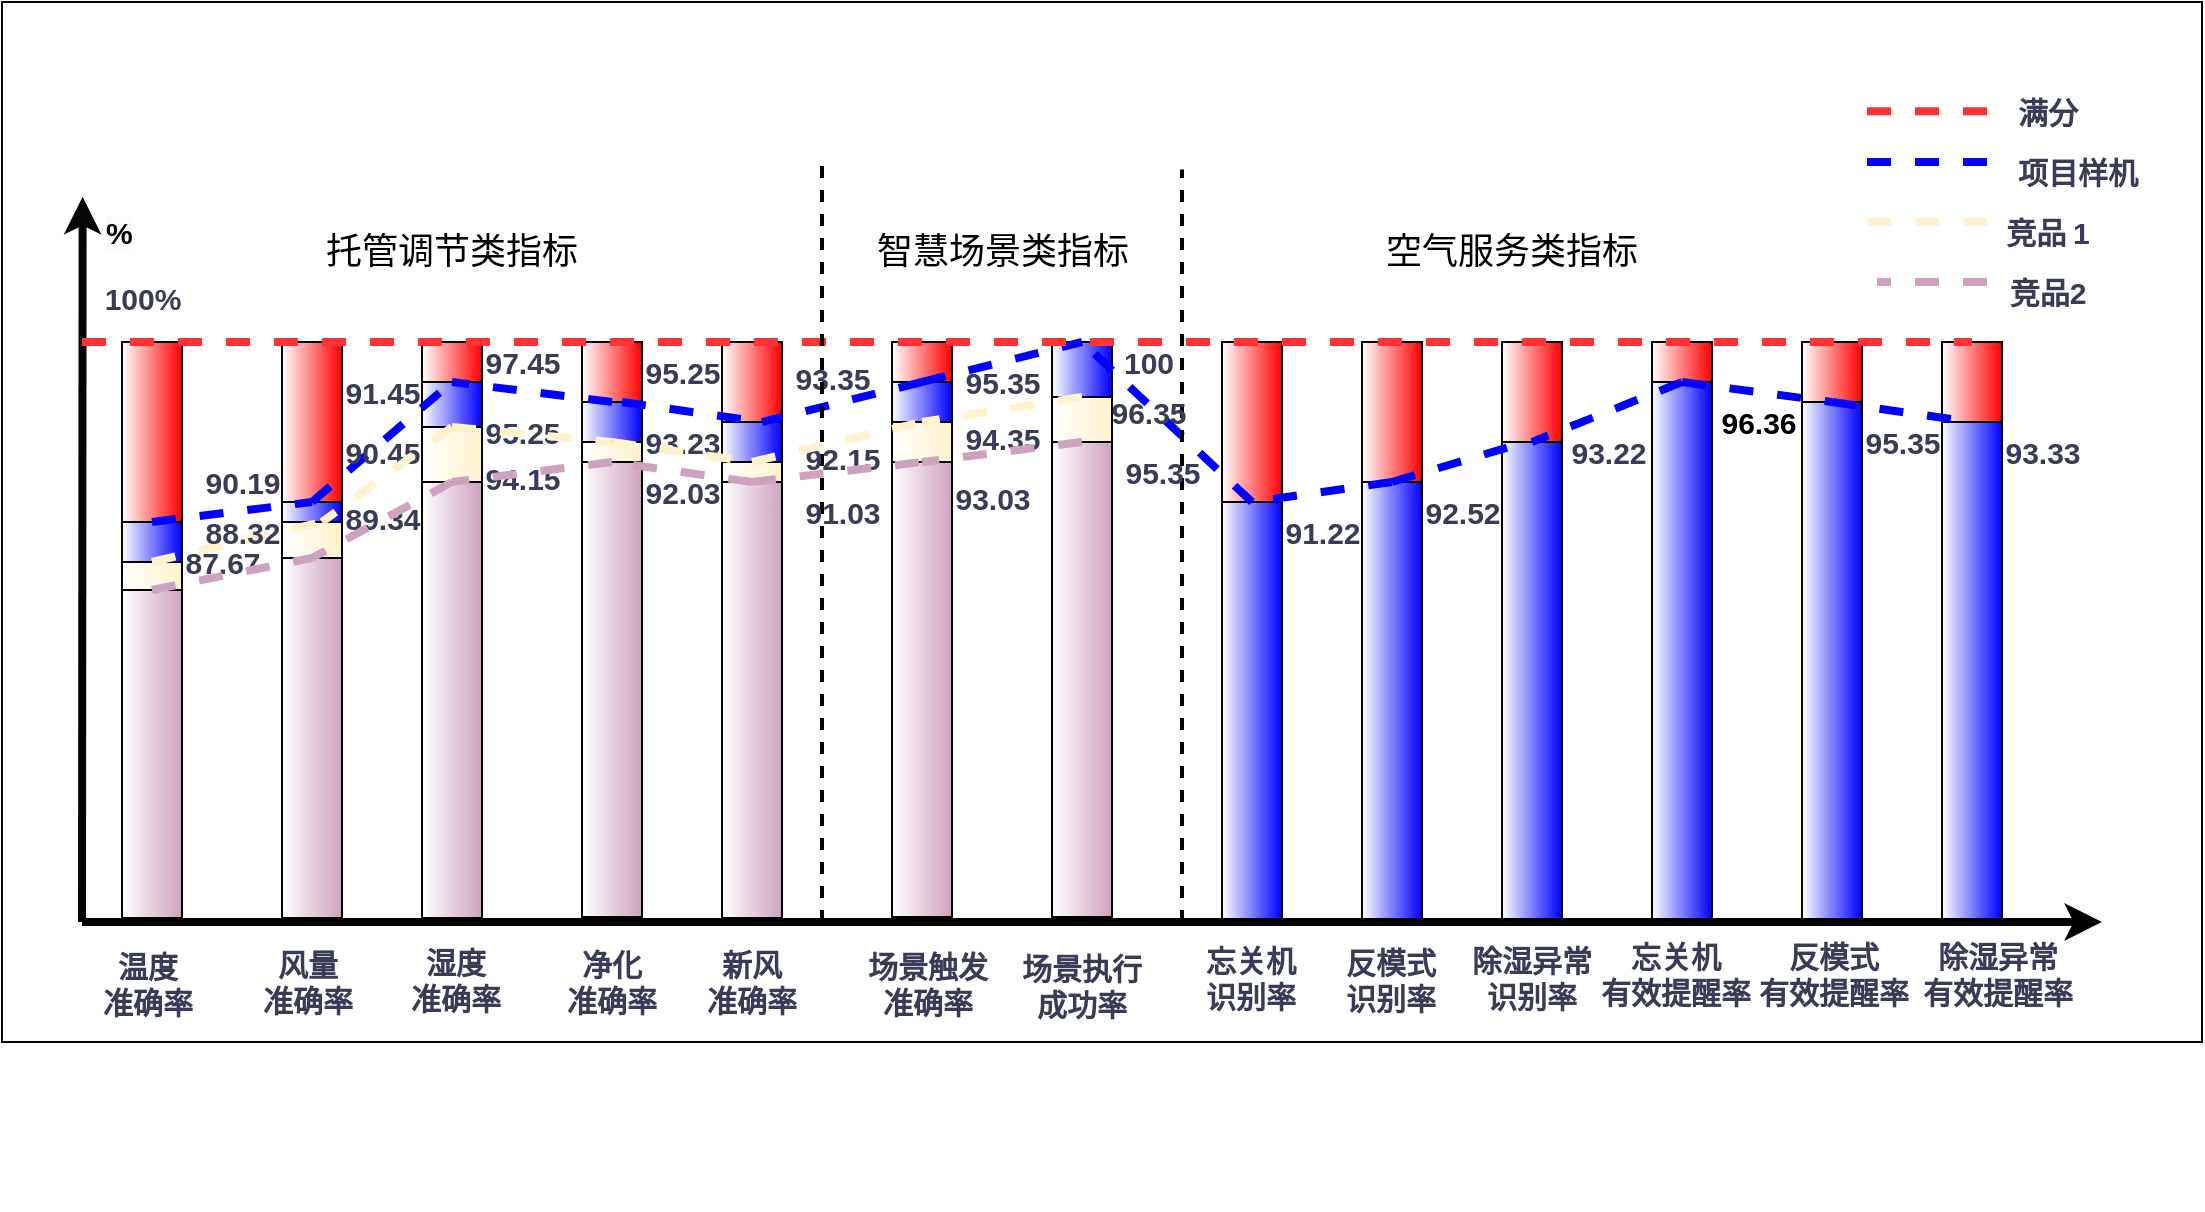 <mxfile version="21.6.6" type="github">
  <diagram name="第 1 页" id="rY4jq-13awJzELdeVJwO">
    <mxGraphModel dx="1400" dy="723" grid="1" gridSize="10" guides="1" tooltips="1" connect="1" arrows="1" fold="1" page="1" pageScale="1" pageWidth="1100" pageHeight="850" math="0" shadow="0">
      <root>
        <mxCell id="0" />
        <mxCell id="1" parent="0" />
        <mxCell id="lNV1BjXNFT9KpLWE9t8--2" value="" style="rounded=0;whiteSpace=wrap;html=1;gradientDirection=east;" parent="1" vertex="1">
          <mxGeometry x="130" y="50" width="1100" height="520" as="geometry" />
        </mxCell>
        <mxCell id="lNV1BjXNFT9KpLWE9t8--3" value="" style="rounded=0;whiteSpace=wrap;html=1;labelBackgroundColor=none;fillColor=#fff2cc;strokeColor=#d6b656;fontSize=15;fontStyle=1;labelBorderColor=none;" parent="1" vertex="1">
          <mxGeometry x="270" y="310" width="30" height="20" as="geometry" />
        </mxCell>
        <mxCell id="lNV1BjXNFT9KpLWE9t8--4" value="" style="rounded=0;whiteSpace=wrap;html=1;labelBackgroundColor=none;fontSize=15;fontStyle=1;gradientDirection=east;gradientColor=#0000FF;labelBorderColor=none;" parent="1" vertex="1">
          <mxGeometry x="190" y="300" width="30" height="50" as="geometry" />
        </mxCell>
        <mxCell id="lNV1BjXNFT9KpLWE9t8--6" value="" style="rounded=0;whiteSpace=wrap;html=1;labelBackgroundColor=none;fillColor=#FFFFFF;strokeColor=#000000;fontSize=15;fontStyle=1;gradientColor=#FFF2CC;gradientDirection=east;labelBorderColor=none;" parent="1" vertex="1">
          <mxGeometry x="190" y="330" width="30" height="20" as="geometry" />
        </mxCell>
        <mxCell id="lNV1BjXNFT9KpLWE9t8--7" value="" style="rounded=0;whiteSpace=wrap;html=1;labelBackgroundColor=none;fontSize=15;fontStyle=1;gradientDirection=east;gradientColor=#0000FF;labelBorderColor=none;" parent="1" vertex="1">
          <mxGeometry x="490" y="260" width="30" height="250" as="geometry" />
        </mxCell>
        <mxCell id="lNV1BjXNFT9KpLWE9t8--8" value="" style="rounded=0;whiteSpace=wrap;html=1;labelBackgroundColor=none;fontSize=15;fontStyle=1;gradientDirection=east;gradientColor=#0000FF;labelBorderColor=none;" parent="1" vertex="1">
          <mxGeometry x="420" y="250" width="30" height="260" as="geometry" />
        </mxCell>
        <mxCell id="lNV1BjXNFT9KpLWE9t8--9" value="" style="endArrow=classic;html=1;rounded=0;labelBackgroundColor=none;strokeColor=#050505;fontColor=default;strokeWidth=4;fontSize=15;fontStyle=1;entryX=-0.242;entryY=-0.064;entryDx=0;entryDy=0;entryPerimeter=0;" parent="1" target="lNV1BjXNFT9KpLWE9t8--14" edge="1">
          <mxGeometry width="50" height="50" relative="1" as="geometry">
            <mxPoint x="170" y="510" as="sourcePoint" />
            <mxPoint x="170" y="110" as="targetPoint" />
          </mxGeometry>
        </mxCell>
        <mxCell id="lNV1BjXNFT9KpLWE9t8--10" value="" style="endArrow=none;html=1;rounded=0;labelBackgroundColor=none;strokeColor=#E07A5F;fontColor=default;fontSize=15;fontStyle=1;labelBorderColor=none;" parent="1" edge="1">
          <mxGeometry width="50" height="50" relative="1" as="geometry">
            <mxPoint x="190" y="410" as="sourcePoint" />
            <mxPoint x="190" y="410" as="targetPoint" />
          </mxGeometry>
        </mxCell>
        <mxCell id="lNV1BjXNFT9KpLWE9t8--12" value="" style="rounded=0;whiteSpace=wrap;html=1;labelBackgroundColor=none;fontSize=15;fontStyle=1;gradientDirection=east;gradientColor=#FF0000;labelBorderColor=none;" parent="1" vertex="1">
          <mxGeometry x="190" y="220" width="30" height="90" as="geometry" />
        </mxCell>
        <mxCell id="lNV1BjXNFT9KpLWE9t8--13" value="100%" style="text;html=1;align=center;verticalAlign=middle;resizable=0;points=[];autosize=1;strokeColor=none;fillColor=none;labelBackgroundColor=none;fontColor=#393C56;fontSize=15;fontStyle=1" parent="1" vertex="1">
          <mxGeometry x="170" y="182.5" width="60" height="30" as="geometry" />
        </mxCell>
        <mxCell id="lNV1BjXNFT9KpLWE9t8--14" value="&lt;span style=&quot;color: rgb(0, 0, 0); font-family: Helvetica; font-size: 15px; font-style: normal; font-variant-ligatures: normal; font-variant-caps: normal; letter-spacing: normal; orphans: 2; text-align: center; text-indent: 0px; text-transform: none; widows: 2; word-spacing: 0px; -webkit-text-stroke-width: 0px; background-color: rgb(251, 251, 251); text-decoration-thickness: initial; text-decoration-style: initial; text-decoration-color: initial; float: none; display: inline !important;&quot;&gt;%&lt;/span&gt;" style="text;whiteSpace=wrap;html=1;labelBackgroundColor=none;fontColor=#393C56;fontSize=15;fontStyle=1" parent="1" vertex="1">
          <mxGeometry x="180" y="150" width="40" height="40" as="geometry" />
        </mxCell>
        <mxCell id="lNV1BjXNFT9KpLWE9t8--15" value="90.19" style="text;html=1;align=center;verticalAlign=middle;resizable=0;points=[];autosize=1;strokeColor=none;fillColor=none;labelBackgroundColor=none;fontColor=#393C56;fontSize=15;fontStyle=1;labelBorderColor=none;" parent="1" vertex="1">
          <mxGeometry x="220" y="275" width="60" height="30" as="geometry" />
        </mxCell>
        <mxCell id="lNV1BjXNFT9KpLWE9t8--17" value="" style="endArrow=none;html=1;rounded=0;labelBackgroundColor=none;strokeColor=#E07A5F;fontColor=default;fontSize=15;fontStyle=1;labelBorderColor=none;" parent="1" edge="1">
          <mxGeometry width="50" height="50" relative="1" as="geometry">
            <mxPoint x="270" y="410" as="sourcePoint" />
            <mxPoint x="270" y="410" as="targetPoint" />
          </mxGeometry>
        </mxCell>
        <mxCell id="lNV1BjXNFT9KpLWE9t8--19" value="" style="rounded=0;whiteSpace=wrap;html=1;labelBackgroundColor=none;fontSize=15;fontStyle=1;gradientDirection=east;gradientColor=#0000FF;labelBorderColor=none;" parent="1" vertex="1">
          <mxGeometry x="270" y="300" width="30" height="30" as="geometry" />
        </mxCell>
        <mxCell id="lNV1BjXNFT9KpLWE9t8--20" value="" style="rounded=0;whiteSpace=wrap;html=1;labelBackgroundColor=none;fontSize=15;fontStyle=1;gradientDirection=east;gradientColor=#FF0000;labelBorderColor=none;" parent="1" vertex="1">
          <mxGeometry x="270" y="220" width="30" height="80" as="geometry" />
        </mxCell>
        <mxCell id="lNV1BjXNFT9KpLWE9t8--21" value="91.45" style="text;html=1;align=center;verticalAlign=middle;resizable=0;points=[];autosize=1;strokeColor=none;fillColor=none;labelBackgroundColor=none;fontColor=#393C56;fontSize=15;fontStyle=1;labelBorderColor=none;" parent="1" vertex="1">
          <mxGeometry x="290" y="230" width="60" height="30" as="geometry" />
        </mxCell>
        <mxCell id="lNV1BjXNFT9KpLWE9t8--23" value="" style="endArrow=none;html=1;rounded=0;labelBackgroundColor=none;strokeColor=#E07A5F;fontColor=default;fontSize=15;fontStyle=1;labelBorderColor=none;" parent="1" edge="1">
          <mxGeometry width="50" height="50" relative="1" as="geometry">
            <mxPoint x="385" y="410" as="sourcePoint" />
            <mxPoint x="385" y="410" as="targetPoint" />
          </mxGeometry>
        </mxCell>
        <mxCell id="lNV1BjXNFT9KpLWE9t8--24" value="" style="rounded=0;whiteSpace=wrap;html=1;labelBackgroundColor=none;fontSize=15;fontStyle=1;gradientDirection=east;gradientColor=#0000FF;labelBorderColor=none;" parent="1" vertex="1">
          <mxGeometry x="340" y="240" width="30" height="270" as="geometry" />
        </mxCell>
        <mxCell id="lNV1BjXNFT9KpLWE9t8--25" value="" style="rounded=0;whiteSpace=wrap;html=1;labelBackgroundColor=none;fontSize=15;fontStyle=1;gradientDirection=east;gradientColor=#FF0000;labelBorderColor=none;" parent="1" vertex="1">
          <mxGeometry x="340" y="220" width="30" height="20" as="geometry" />
        </mxCell>
        <mxCell id="lNV1BjXNFT9KpLWE9t8--26" value="" style="endArrow=none;html=1;rounded=0;labelBackgroundColor=none;strokeColor=#E07A5F;fontColor=default;fontSize=15;fontStyle=1;labelBorderColor=none;" parent="1" target="lNV1BjXNFT9KpLWE9t8--27" edge="1">
          <mxGeometry width="50" height="50" relative="1" as="geometry">
            <mxPoint x="1030" y="410" as="sourcePoint" />
            <mxPoint x="1080" y="360" as="targetPoint" />
          </mxGeometry>
        </mxCell>
        <mxCell id="lNV1BjXNFT9KpLWE9t8--27" value="" style="rounded=0;whiteSpace=wrap;html=1;labelBackgroundColor=none;fontSize=15;fontStyle=1;gradientDirection=east;gradientColor=#0000FF;labelBorderColor=none;" parent="1" vertex="1">
          <mxGeometry x="1030" y="240" width="30" height="270" as="geometry" />
        </mxCell>
        <mxCell id="lNV1BjXNFT9KpLWE9t8--28" value="" style="rounded=0;whiteSpace=wrap;html=1;labelBackgroundColor=none;fontSize=15;fontStyle=1;gradientColor=#FF0000;gradientDirection=east;labelBorderColor=none;" parent="1" vertex="1">
          <mxGeometry x="1030" y="220" width="30" height="30" as="geometry" />
        </mxCell>
        <mxCell id="lNV1BjXNFT9KpLWE9t8--29" value="" style="rounded=0;whiteSpace=wrap;html=1;labelBackgroundColor=none;fontSize=15;fontStyle=1;gradientDirection=east;gradientColor=#0000FF;labelBorderColor=none;" parent="1" vertex="1">
          <mxGeometry x="1100" y="260" width="30" height="250" as="geometry" />
        </mxCell>
        <mxCell id="lNV1BjXNFT9KpLWE9t8--30" value="" style="rounded=0;whiteSpace=wrap;html=1;labelBackgroundColor=none;fontSize=15;fontStyle=1;gradientColor=#FF0000;gradientDirection=east;labelBorderColor=none;" parent="1" vertex="1">
          <mxGeometry x="1100" y="220" width="30" height="40" as="geometry" />
        </mxCell>
        <mxCell id="lNV1BjXNFT9KpLWE9t8--31" value="" style="endArrow=none;html=1;rounded=0;labelBackgroundColor=none;strokeColor=#E07A5F;fontColor=default;fontSize=15;fontStyle=1;labelBorderColor=none;" parent="1" edge="1">
          <mxGeometry width="50" height="50" relative="1" as="geometry">
            <mxPoint x="870" y="410" as="sourcePoint" />
            <mxPoint x="870" y="410" as="targetPoint" />
          </mxGeometry>
        </mxCell>
        <mxCell id="lNV1BjXNFT9KpLWE9t8--32" value="" style="rounded=0;whiteSpace=wrap;html=1;labelBackgroundColor=none;fontSize=15;fontStyle=1;gradientDirection=east;gradientColor=#0000FF;labelBorderColor=none;" parent="1" vertex="1">
          <mxGeometry x="880" y="240" width="30" height="270" as="geometry" />
        </mxCell>
        <mxCell id="lNV1BjXNFT9KpLWE9t8--33" value="" style="rounded=0;whiteSpace=wrap;html=1;labelBackgroundColor=none;fontSize=15;fontStyle=1;gradientColor=#FF0000;gradientDirection=east;labelBorderColor=none;" parent="1" vertex="1">
          <mxGeometry x="880" y="220" width="30" height="50" as="geometry" />
        </mxCell>
        <mxCell id="lNV1BjXNFT9KpLWE9t8--34" value="" style="endArrow=none;html=1;rounded=0;labelBackgroundColor=none;strokeColor=#E07A5F;fontColor=default;fontSize=15;fontStyle=1;labelBorderColor=none;" parent="1" target="lNV1BjXNFT9KpLWE9t8--35" edge="1">
          <mxGeometry width="50" height="50" relative="1" as="geometry">
            <mxPoint x="810" y="410" as="sourcePoint" />
            <mxPoint x="860" y="360" as="targetPoint" />
          </mxGeometry>
        </mxCell>
        <mxCell id="lNV1BjXNFT9KpLWE9t8--35" value="" style="rounded=0;whiteSpace=wrap;html=1;labelBackgroundColor=none;fontSize=15;fontStyle=1;gradientDirection=east;gradientColor=#0000FF;labelBorderColor=none;" parent="1" vertex="1">
          <mxGeometry x="810" y="290" width="30" height="220" as="geometry" />
        </mxCell>
        <mxCell id="lNV1BjXNFT9KpLWE9t8--36" value="" style="rounded=0;whiteSpace=wrap;html=1;labelBackgroundColor=none;fontSize=15;fontStyle=1;gradientColor=#FF0000;gradientDirection=east;labelBorderColor=none;" parent="1" vertex="1">
          <mxGeometry x="810" y="220" width="30" height="70" as="geometry" />
        </mxCell>
        <mxCell id="lNV1BjXNFT9KpLWE9t8--37" value="" style="endArrow=none;html=1;rounded=0;startArrow=none;labelBackgroundColor=none;strokeColor=#E07A5F;fontColor=default;fontSize=15;fontStyle=1;labelBorderColor=none;" parent="1" source="lNV1BjXNFT9KpLWE9t8--48" target="lNV1BjXNFT9KpLWE9t8--38" edge="1">
          <mxGeometry width="50" height="50" relative="1" as="geometry">
            <mxPoint x="760" y="35" as="sourcePoint" />
            <mxPoint x="810" y="-15" as="targetPoint" />
          </mxGeometry>
        </mxCell>
        <mxCell id="lNV1BjXNFT9KpLWE9t8--38" value="" style="rounded=0;whiteSpace=wrap;html=1;labelBackgroundColor=none;fontSize=15;fontStyle=1;gradientDirection=east;gradientColor=#0000FF;labelBorderColor=none;" parent="1" vertex="1">
          <mxGeometry x="740" y="240" width="30" height="270" as="geometry" />
        </mxCell>
        <mxCell id="lNV1BjXNFT9KpLWE9t8--39" value="" style="endArrow=none;html=1;rounded=0;labelBackgroundColor=none;strokeColor=#E07A5F;fontColor=default;fontSize=15;fontStyle=1;labelBorderColor=none;" parent="1" edge="1">
          <mxGeometry width="50" height="50" relative="1" as="geometry">
            <mxPoint x="945" y="410" as="sourcePoint" />
            <mxPoint x="945" y="410" as="targetPoint" />
          </mxGeometry>
        </mxCell>
        <mxCell id="lNV1BjXNFT9KpLWE9t8--40" value="" style="rounded=0;whiteSpace=wrap;html=1;labelBackgroundColor=none;fontSize=15;fontStyle=1;gradientDirection=east;gradientColor=#0000FF;labelBorderColor=none;" parent="1" vertex="1">
          <mxGeometry x="955" y="240" width="30" height="270" as="geometry" />
        </mxCell>
        <mxCell id="lNV1BjXNFT9KpLWE9t8--41" value="" style="rounded=0;whiteSpace=wrap;html=1;labelBackgroundColor=none;fontSize=15;fontStyle=1;gradientColor=#FF0000;gradientDirection=east;labelBorderColor=none;" parent="1" vertex="1">
          <mxGeometry x="955" y="220" width="30" height="20" as="geometry" />
        </mxCell>
        <mxCell id="lNV1BjXNFT9KpLWE9t8--42" value="" style="endArrow=none;html=1;rounded=0;labelBackgroundColor=none;strokeColor=#E07A5F;fontColor=default;fontSize=15;fontStyle=1;labelBorderColor=none;" parent="1" edge="1">
          <mxGeometry width="50" height="50" relative="1" as="geometry">
            <mxPoint x="635" y="410" as="sourcePoint" />
            <mxPoint x="635" y="410" as="targetPoint" />
          </mxGeometry>
        </mxCell>
        <mxCell id="lNV1BjXNFT9KpLWE9t8--43" value="" style="rounded=0;whiteSpace=wrap;html=1;labelBackgroundColor=none;fontSize=15;fontStyle=1;gradientDirection=east;gradientColor=#0000FF;labelBorderColor=none;" parent="1" vertex="1">
          <mxGeometry x="655" y="220" width="30" height="290" as="geometry" />
        </mxCell>
        <mxCell id="lNV1BjXNFT9KpLWE9t8--44" value="" style="rounded=0;whiteSpace=wrap;html=1;labelBackgroundColor=none;fontSize=15;fontStyle=1;gradientDirection=east;gradientColor=#0000FF;labelBorderColor=none;" parent="1" vertex="1">
          <mxGeometry x="575" y="240" width="30" height="270" as="geometry" />
        </mxCell>
        <mxCell id="lNV1BjXNFT9KpLWE9t8--45" value="" style="rounded=0;whiteSpace=wrap;html=1;labelBackgroundColor=none;fontSize=15;fontStyle=1;gradientDirection=east;gradientColor=#FF0000;labelBorderColor=none;" parent="1" vertex="1">
          <mxGeometry x="575" y="220" width="30" height="20" as="geometry" />
        </mxCell>
        <mxCell id="lNV1BjXNFT9KpLWE9t8--46" value="" style="rounded=0;whiteSpace=wrap;html=1;labelBackgroundColor=none;fontSize=15;fontStyle=1;gradientDirection=east;gradientColor=#FF0000;labelBorderColor=none;" parent="1" vertex="1">
          <mxGeometry x="490" y="220" width="30" height="40" as="geometry" />
        </mxCell>
        <mxCell id="lNV1BjXNFT9KpLWE9t8--47" value="" style="rounded=0;whiteSpace=wrap;html=1;labelBackgroundColor=none;fontSize=15;fontStyle=1;gradientDirection=east;gradientColor=#FF0000;labelBorderColor=none;" parent="1" vertex="1">
          <mxGeometry x="420" y="220" width="30" height="30" as="geometry" />
        </mxCell>
        <mxCell id="lNV1BjXNFT9KpLWE9t8--48" value="" style="rounded=0;whiteSpace=wrap;html=1;labelBackgroundColor=none;fontSize=15;fontStyle=1;gradientDirection=east;gradientColor=#FF0000;labelBorderColor=none;" parent="1" vertex="1">
          <mxGeometry x="740" y="220" width="30" height="80" as="geometry" />
        </mxCell>
        <mxCell id="lNV1BjXNFT9KpLWE9t8--49" value="97.45" style="text;html=1;align=center;verticalAlign=middle;resizable=0;points=[];autosize=1;strokeColor=none;fillColor=none;labelBackgroundColor=none;fontColor=#393C56;fontSize=15;fontStyle=1;labelBorderColor=none;" parent="1" vertex="1">
          <mxGeometry x="360" y="215" width="60" height="30" as="geometry" />
        </mxCell>
        <mxCell id="lNV1BjXNFT9KpLWE9t8--50" value="95.35" style="text;html=1;align=center;verticalAlign=middle;resizable=0;points=[];autosize=1;strokeColor=none;fillColor=none;labelBackgroundColor=none;fontColor=#393C56;fontSize=15;fontStyle=1;labelBorderColor=none;" parent="1" vertex="1">
          <mxGeometry x="600" y="225" width="60" height="30" as="geometry" />
        </mxCell>
        <mxCell id="lNV1BjXNFT9KpLWE9t8--51" value="100" style="text;html=1;align=center;verticalAlign=middle;resizable=0;points=[];autosize=1;strokeColor=none;fillColor=none;labelBackgroundColor=none;fontColor=#393C56;fontSize=15;fontStyle=1;labelBorderColor=none;" parent="1" vertex="1">
          <mxGeometry x="677.5" y="215" width="50" height="30" as="geometry" />
        </mxCell>
        <mxCell id="lNV1BjXNFT9KpLWE9t8--52" value="91.22" style="text;html=1;align=center;verticalAlign=middle;resizable=0;points=[];autosize=1;strokeColor=none;fillColor=none;labelBackgroundColor=none;fontColor=#393C56;fontSize=15;fontStyle=1;labelBorderColor=none;" parent="1" vertex="1">
          <mxGeometry x="760" y="300" width="60" height="30" as="geometry" />
        </mxCell>
        <mxCell id="lNV1BjXNFT9KpLWE9t8--53" value="92.52" style="text;html=1;align=center;verticalAlign=middle;resizable=0;points=[];autosize=1;strokeColor=none;fillColor=none;labelBackgroundColor=none;fontColor=#393C56;fontSize=15;fontStyle=1;labelBorderColor=none;" parent="1" vertex="1">
          <mxGeometry x="830" y="290" width="60" height="30" as="geometry" />
        </mxCell>
        <mxCell id="lNV1BjXNFT9KpLWE9t8--54" value="93.22" style="text;html=1;align=center;verticalAlign=middle;resizable=0;points=[];autosize=1;strokeColor=none;fillColor=none;labelBackgroundColor=none;fontColor=#393C56;fontSize=15;fontStyle=1;labelBorderColor=none;" parent="1" vertex="1">
          <mxGeometry x="902.5" y="260" width="60" height="30" as="geometry" />
        </mxCell>
        <mxCell id="lNV1BjXNFT9KpLWE9t8--55" value="96.36" style="text;html=1;align=center;verticalAlign=middle;resizable=0;points=[];autosize=1;labelBackgroundColor=none;fontSize=15;fontStyle=1;labelBorderColor=none;" parent="1" vertex="1">
          <mxGeometry x="977.5" y="245" width="60" height="30" as="geometry" />
        </mxCell>
        <mxCell id="lNV1BjXNFT9KpLWE9t8--56" value="95.35" style="text;html=1;align=center;verticalAlign=middle;resizable=0;points=[];autosize=1;strokeColor=none;fillColor=none;labelBackgroundColor=none;fontColor=#393C56;fontSize=15;fontStyle=1;labelBorderColor=none;" parent="1" vertex="1">
          <mxGeometry x="1050" y="255" width="60" height="30" as="geometry" />
        </mxCell>
        <mxCell id="lNV1BjXNFT9KpLWE9t8--57" value="93.33" style="text;html=1;align=center;verticalAlign=middle;resizable=0;points=[];autosize=1;strokeColor=none;fillColor=none;labelBackgroundColor=none;fontColor=#393C56;fontSize=15;fontStyle=1;labelBorderColor=none;" parent="1" vertex="1">
          <mxGeometry x="1120" y="260" width="60" height="30" as="geometry" />
        </mxCell>
        <mxCell id="lNV1BjXNFT9KpLWE9t8--58" value="场景触发准确率" style="text;whiteSpace=wrap;html=1;labelBackgroundColor=none;fontColor=#393C56;fontSize=15;fontStyle=1;align=center;" parent="1" vertex="1">
          <mxGeometry x="560" y="517" width="66" height="137" as="geometry" />
        </mxCell>
        <mxCell id="lNV1BjXNFT9KpLWE9t8--59" value="场景执行成功率" style="text;whiteSpace=wrap;html=1;labelBackgroundColor=none;fontColor=#393C56;fontSize=15;fontStyle=1;align=center;" parent="1" vertex="1">
          <mxGeometry x="637" y="518" width="66" height="136" as="geometry" />
        </mxCell>
        <mxCell id="lNV1BjXNFT9KpLWE9t8--60" value="忘关机识别率" style="text;whiteSpace=wrap;html=1;labelBackgroundColor=none;fontColor=#393C56;fontSize=15;fontStyle=1" parent="1" vertex="1">
          <mxGeometry x="730" y="514" width="50" height="126" as="geometry" />
        </mxCell>
        <mxCell id="lNV1BjXNFT9KpLWE9t8--61" value="反模式识别率" style="text;whiteSpace=wrap;html=1;labelBackgroundColor=none;fontColor=#393C56;fontSize=15;fontStyle=1" parent="1" vertex="1">
          <mxGeometry x="800" y="515" width="51" height="126" as="geometry" />
        </mxCell>
        <mxCell id="lNV1BjXNFT9KpLWE9t8--62" value="除湿异常识别率" style="text;whiteSpace=wrap;html=1;labelBackgroundColor=none;fontColor=#393C56;fontSize=15;fontStyle=1;align=center;" parent="1" vertex="1">
          <mxGeometry x="860" y="514" width="70" height="135" as="geometry" />
        </mxCell>
        <mxCell id="lNV1BjXNFT9KpLWE9t8--63" value="忘关机&lt;br&gt;有效提醒率" style="text;whiteSpace=wrap;html=1;labelBackgroundColor=none;fontColor=#393C56;fontSize=15;fontStyle=1;align=center;" parent="1" vertex="1">
          <mxGeometry x="927" y="512" width="80" height="97.5" as="geometry" />
        </mxCell>
        <mxCell id="lNV1BjXNFT9KpLWE9t8--64" value="反模式&lt;br&gt;有效提醒率" style="text;whiteSpace=wrap;html=1;labelBackgroundColor=none;fontColor=#393C56;fontSize=15;fontStyle=1;align=center;" parent="1" vertex="1">
          <mxGeometry x="1006" y="512" width="80" height="44" as="geometry" />
        </mxCell>
        <mxCell id="lNV1BjXNFT9KpLWE9t8--65" value="除湿异常&lt;br&gt;有效提醒率" style="text;whiteSpace=wrap;html=1;labelBackgroundColor=none;fontColor=#393C56;fontSize=15;fontStyle=1;align=center;" parent="1" vertex="1">
          <mxGeometry x="1088" y="512" width="80" height="40" as="geometry" />
        </mxCell>
        <mxCell id="lNV1BjXNFT9KpLWE9t8--66" value="湿度&lt;br&gt;准确率" style="text;whiteSpace=wrap;html=1;fontColor=#393C56;fontSize=15;fontStyle=1;align=center;" parent="1" vertex="1">
          <mxGeometry x="326" y="515" width="62" height="90" as="geometry" />
        </mxCell>
        <mxCell id="lNV1BjXNFT9KpLWE9t8--67" value="" style="endArrow=none;dashed=1;html=1;rounded=0;strokeColor=#0000FF;fontColor=#393C56;fillColor=#F2CC8F;exitX=0.5;exitY=1;exitDx=0;exitDy=0;entryX=0.5;entryY=1;entryDx=0;entryDy=0;strokeWidth=4;fontSize=15;fontStyle=1;labelBorderColor=none;" parent="1" source="lNV1BjXNFT9KpLWE9t8--12" target="lNV1BjXNFT9KpLWE9t8--20" edge="1">
          <mxGeometry width="50" height="50" relative="1" as="geometry">
            <mxPoint x="210" y="320" as="sourcePoint" />
            <mxPoint x="260" y="270" as="targetPoint" />
          </mxGeometry>
        </mxCell>
        <mxCell id="lNV1BjXNFT9KpLWE9t8--68" value="" style="endArrow=none;dashed=1;html=1;rounded=0;strokeColor=#0000FF;fontColor=#393C56;fillColor=#F2CC8F;exitX=0.5;exitY=1;exitDx=0;exitDy=0;entryX=0.5;entryY=0;entryDx=0;entryDy=0;strokeWidth=4;fontSize=15;fontStyle=1;labelBorderColor=none;" parent="1" source="lNV1BjXNFT9KpLWE9t8--20" target="lNV1BjXNFT9KpLWE9t8--24" edge="1">
          <mxGeometry width="50" height="50" relative="1" as="geometry">
            <mxPoint x="290" y="300" as="sourcePoint" />
            <mxPoint x="370" y="280" as="targetPoint" />
          </mxGeometry>
        </mxCell>
        <mxCell id="lNV1BjXNFT9KpLWE9t8--69" value="" style="endArrow=none;dashed=1;html=1;rounded=0;strokeColor=#0000FF;fontColor=#393C56;fillColor=#F2CC8F;entryX=0.5;entryY=0;entryDx=0;entryDy=0;strokeWidth=4;fontSize=15;fontStyle=1;exitX=0.5;exitY=0;exitDx=0;exitDy=0;labelBorderColor=none;" parent="1" source="lNV1BjXNFT9KpLWE9t8--8" target="lNV1BjXNFT9KpLWE9t8--24" edge="1">
          <mxGeometry width="50" height="50" relative="1" as="geometry">
            <mxPoint x="430" y="250" as="sourcePoint" />
            <mxPoint x="380" y="250" as="targetPoint" />
          </mxGeometry>
        </mxCell>
        <mxCell id="lNV1BjXNFT9KpLWE9t8--70" value="" style="endArrow=none;dashed=1;html=1;rounded=0;strokeColor=#0000FF;fontColor=#393C56;fillColor=#F2CC8F;strokeWidth=4;fontSize=15;fontStyle=1;startArrow=none;labelBorderColor=none;" parent="1" edge="1">
          <mxGeometry width="50" height="50" relative="1" as="geometry">
            <mxPoint x="440" y="250" as="sourcePoint" />
            <mxPoint x="510" y="260" as="targetPoint" />
          </mxGeometry>
        </mxCell>
        <mxCell id="lNV1BjXNFT9KpLWE9t8--71" value="" style="endArrow=none;dashed=1;html=1;rounded=0;strokeColor=#0000FF;fontColor=#393C56;fillColor=#F2CC8F;exitX=0.5;exitY=0;exitDx=0;exitDy=0;strokeWidth=4;fontSize=15;fontStyle=1;labelBorderColor=none;" parent="1" source="lNV1BjXNFT9KpLWE9t8--44" edge="1">
          <mxGeometry width="50" height="50" relative="1" as="geometry">
            <mxPoint x="465" y="260" as="sourcePoint" />
            <mxPoint x="510" y="260" as="targetPoint" />
          </mxGeometry>
        </mxCell>
        <mxCell id="lNV1BjXNFT9KpLWE9t8--72" value="" style="endArrow=none;dashed=1;html=1;rounded=0;strokeColor=#0000FF;fontColor=#393C56;fillColor=#F2CC8F;exitX=0.5;exitY=0;exitDx=0;exitDy=0;entryX=0.5;entryY=0;entryDx=0;entryDy=0;strokeWidth=4;fontSize=15;fontStyle=1;labelBorderColor=none;" parent="1" source="lNV1BjXNFT9KpLWE9t8--44" edge="1">
          <mxGeometry width="50" height="50" relative="1" as="geometry">
            <mxPoint x="600" y="250" as="sourcePoint" />
            <mxPoint x="670" y="220" as="targetPoint" />
          </mxGeometry>
        </mxCell>
        <mxCell id="lNV1BjXNFT9KpLWE9t8--73" value="" style="endArrow=none;dashed=1;html=1;rounded=0;strokeColor=#0000FF;fontColor=#393C56;fillColor=#F2CC8F;exitX=0.5;exitY=1;exitDx=0;exitDy=0;entryX=0.5;entryY=0;entryDx=0;entryDy=0;strokeWidth=4;fontSize=15;fontStyle=1;labelBorderColor=none;" parent="1" source="lNV1BjXNFT9KpLWE9t8--48" target="lNV1BjXNFT9KpLWE9t8--43" edge="1">
          <mxGeometry width="50" height="50" relative="1" as="geometry">
            <mxPoint x="615" y="250" as="sourcePoint" />
            <mxPoint x="695" y="233" as="targetPoint" />
          </mxGeometry>
        </mxCell>
        <mxCell id="lNV1BjXNFT9KpLWE9t8--74" value="" style="endArrow=none;dashed=1;html=1;rounded=0;strokeColor=#0000FF;fontColor=#393C56;fillColor=#F2CC8F;exitX=0.5;exitY=1;exitDx=0;exitDy=0;entryX=0.5;entryY=1;entryDx=0;entryDy=0;strokeWidth=4;fontSize=15;fontStyle=1;labelBorderColor=none;" parent="1" source="lNV1BjXNFT9KpLWE9t8--36" target="lNV1BjXNFT9KpLWE9t8--48" edge="1">
          <mxGeometry width="50" height="50" relative="1" as="geometry">
            <mxPoint x="770" y="310" as="sourcePoint" />
            <mxPoint x="695" y="230" as="targetPoint" />
          </mxGeometry>
        </mxCell>
        <mxCell id="lNV1BjXNFT9KpLWE9t8--75" value="" style="endArrow=none;dashed=1;html=1;rounded=0;strokeColor=#0000FF;fontColor=#393C56;fillColor=#F2CC8F;exitX=0.5;exitY=1;exitDx=0;exitDy=0;entryX=0.467;entryY=0.988;entryDx=0;entryDy=0;entryPerimeter=0;strokeWidth=4;fontSize=15;fontStyle=1;labelBorderColor=none;" parent="1" source="lNV1BjXNFT9KpLWE9t8--36" target="lNV1BjXNFT9KpLWE9t8--33" edge="1">
          <mxGeometry width="50" height="50" relative="1" as="geometry">
            <mxPoint x="845" y="300" as="sourcePoint" />
            <mxPoint x="910" y="270" as="targetPoint" />
          </mxGeometry>
        </mxCell>
        <mxCell id="lNV1BjXNFT9KpLWE9t8--76" value="" style="endArrow=none;dashed=1;html=1;rounded=0;strokeColor=#0000FF;fontColor=#393C56;fillColor=#F2CC8F;exitX=0.5;exitY=0;exitDx=0;exitDy=0;entryX=0.5;entryY=1;entryDx=0;entryDy=0;strokeWidth=4;fontSize=15;fontStyle=1;labelBorderColor=none;" parent="1" source="lNV1BjXNFT9KpLWE9t8--40" target="lNV1BjXNFT9KpLWE9t8--33" edge="1">
          <mxGeometry width="50" height="50" relative="1" as="geometry">
            <mxPoint x="845" y="300" as="sourcePoint" />
            <mxPoint x="916" y="280" as="targetPoint" />
          </mxGeometry>
        </mxCell>
        <mxCell id="lNV1BjXNFT9KpLWE9t8--77" value="" style="endArrow=none;dashed=1;html=1;rounded=0;strokeColor=#0000FF;fontColor=#393C56;fillColor=#F2CC8F;exitX=0.5;exitY=0;exitDx=0;exitDy=0;entryX=0.5;entryY=1;entryDx=0;entryDy=0;strokeWidth=4;fontSize=15;fontStyle=1;labelBorderColor=none;" parent="1" source="lNV1BjXNFT9KpLWE9t8--40" target="lNV1BjXNFT9KpLWE9t8--28" edge="1">
          <mxGeometry width="50" height="50" relative="1" as="geometry">
            <mxPoint x="980" y="250" as="sourcePoint" />
            <mxPoint x="915" y="280" as="targetPoint" />
          </mxGeometry>
        </mxCell>
        <mxCell id="lNV1BjXNFT9KpLWE9t8--78" value="" style="endArrow=none;dashed=1;html=1;rounded=0;strokeColor=#0000FF;fontColor=#393C56;fillColor=#F2CC8F;exitX=0.5;exitY=1;exitDx=0;exitDy=0;entryX=0.5;entryY=0;entryDx=0;entryDy=0;strokeWidth=4;fontSize=15;fontStyle=1;labelBorderColor=none;" parent="1" source="lNV1BjXNFT9KpLWE9t8--28" target="lNV1BjXNFT9KpLWE9t8--29" edge="1">
          <mxGeometry width="50" height="50" relative="1" as="geometry">
            <mxPoint x="980" y="250" as="sourcePoint" />
            <mxPoint x="1055" y="260" as="targetPoint" />
          </mxGeometry>
        </mxCell>
        <mxCell id="lNV1BjXNFT9KpLWE9t8--79" value="" style="endArrow=none;dashed=1;html=1;strokeWidth=4;rounded=0;entryX=0.5;entryY=0;entryDx=0;entryDy=0;labelBackgroundColor=none;strokeColor=#FF3333;fontColor=default;fontSize=15;fontStyle=1;labelBorderColor=none;" parent="1" target="lNV1BjXNFT9KpLWE9t8--30" edge="1">
          <mxGeometry width="50" height="50" relative="1" as="geometry">
            <mxPoint x="170" y="220" as="sourcePoint" />
            <mxPoint x="585" y="175" as="targetPoint" />
          </mxGeometry>
        </mxCell>
        <mxCell id="lNV1BjXNFT9KpLWE9t8--80" value="93.35" style="text;html=1;align=center;verticalAlign=middle;resizable=0;points=[];autosize=1;strokeColor=none;fillColor=none;labelBackgroundColor=none;fontColor=#393C56;strokeWidth=4;fontSize=15;fontStyle=1;labelBorderColor=none;" parent="1" vertex="1">
          <mxGeometry x="515" y="222.5" width="60" height="30" as="geometry" />
        </mxCell>
        <mxCell id="lNV1BjXNFT9KpLWE9t8--81" value="托管调节类指标" style="rounded=0;whiteSpace=wrap;html=1;fontSize=18;fontStyle=0;strokeColor=#FFFFFF;" parent="1" vertex="1">
          <mxGeometry x="270" y="137.5" width="170" height="75" as="geometry" />
        </mxCell>
        <mxCell id="lNV1BjXNFT9KpLWE9t8--82" value="智慧场景类指标" style="rounded=0;whiteSpace=wrap;html=1;fontSize=18;fontStyle=0;strokeColor=#FFFFFF;" parent="1" vertex="1">
          <mxGeometry x="547.5" y="137.5" width="165" height="75" as="geometry" />
        </mxCell>
        <mxCell id="lNV1BjXNFT9KpLWE9t8--83" value="空气服务类指标" style="rounded=0;whiteSpace=wrap;html=1;fontSize=18;fontStyle=0;strokeColor=#FFFFFF;" parent="1" vertex="1">
          <mxGeometry x="800" y="137.5" width="170" height="75" as="geometry" />
        </mxCell>
        <mxCell id="lNV1BjXNFT9KpLWE9t8--84" value="" style="endArrow=none;dashed=1;html=1;rounded=0;strokeColor=#0000FF;fontColor=#393C56;fillColor=#F2CC8F;exitX=0.5;exitY=1;exitDx=0;exitDy=0;strokeWidth=4;fontSize=15;fontStyle=1" parent="1" edge="1">
          <mxGeometry width="50" height="50" relative="1" as="geometry">
            <mxPoint x="1062.5" y="130" as="sourcePoint" />
            <mxPoint x="1122.5" y="130" as="targetPoint" />
          </mxGeometry>
        </mxCell>
        <mxCell id="lNV1BjXNFT9KpLWE9t8--85" value="" style="endArrow=none;dashed=1;html=1;strokeWidth=4;rounded=0;labelBackgroundColor=none;strokeColor=#FF3333;fontColor=default;fontSize=15;fontStyle=1" parent="1" edge="1">
          <mxGeometry width="50" height="50" relative="1" as="geometry">
            <mxPoint x="1062.5" y="104.66" as="sourcePoint" />
            <mxPoint x="1122.5" y="104.66" as="targetPoint" />
          </mxGeometry>
        </mxCell>
        <mxCell id="lNV1BjXNFT9KpLWE9t8--86" value="满分" style="text;html=1;strokeColor=none;fillColor=none;align=center;verticalAlign=middle;whiteSpace=wrap;rounded=0;fontColor=#393C56;fontSize=15;fontStyle=1" parent="1" vertex="1">
          <mxGeometry x="1122.5" y="90" width="60" height="30" as="geometry" />
        </mxCell>
        <mxCell id="lNV1BjXNFT9KpLWE9t8--87" value="项目样机" style="text;html=1;strokeColor=none;fillColor=none;align=center;verticalAlign=middle;whiteSpace=wrap;rounded=0;fontColor=#393C56;fontSize=15;fontStyle=1" parent="1" vertex="1">
          <mxGeometry x="1132.5" y="120" width="70" height="30" as="geometry" />
        </mxCell>
        <mxCell id="lNV1BjXNFT9KpLWE9t8--90" value="95.25" style="text;html=1;align=center;verticalAlign=middle;resizable=0;points=[];autosize=1;strokeColor=none;fillColor=none;labelBackgroundColor=none;fontColor=#393C56;fontSize=15;fontStyle=1;labelBorderColor=none;" parent="1" vertex="1">
          <mxGeometry x="440" y="220" width="60" height="30" as="geometry" />
        </mxCell>
        <mxCell id="lNV1BjXNFT9KpLWE9t8--91" style="edgeStyle=orthogonalEdgeStyle;rounded=0;orthogonalLoop=1;jettySize=auto;html=1;exitX=0.5;exitY=1;exitDx=0;exitDy=0;" parent="1" source="lNV1BjXNFT9KpLWE9t8--66" target="lNV1BjXNFT9KpLWE9t8--66" edge="1">
          <mxGeometry relative="1" as="geometry" />
        </mxCell>
        <mxCell id="lNV1BjXNFT9KpLWE9t8--92" value="" style="endArrow=none;dashed=1;html=1;rounded=0;strokeWidth=2;" parent="1" edge="1">
          <mxGeometry width="50" height="50" relative="1" as="geometry">
            <mxPoint x="540" y="510" as="sourcePoint" />
            <mxPoint x="540" y="130" as="targetPoint" />
          </mxGeometry>
        </mxCell>
        <mxCell id="lNV1BjXNFT9KpLWE9t8--93" value="" style="endArrow=none;dashed=1;html=1;rounded=0;strokeWidth=2;" parent="1" edge="1">
          <mxGeometry width="50" height="50" relative="1" as="geometry">
            <mxPoint x="720" y="510" as="sourcePoint" />
            <mxPoint x="720" y="133.75" as="targetPoint" />
          </mxGeometry>
        </mxCell>
        <mxCell id="lNV1BjXNFT9KpLWE9t8--94" style="edgeStyle=orthogonalEdgeStyle;rounded=0;orthogonalLoop=1;jettySize=auto;html=1;exitX=0.5;exitY=1;exitDx=0;exitDy=0;strokeWidth=2;fontSize=23;" parent="1" edge="1">
          <mxGeometry relative="1" as="geometry">
            <mxPoint x="296.5" y="600" as="sourcePoint" />
            <mxPoint x="296.5" y="600" as="targetPoint" />
          </mxGeometry>
        </mxCell>
        <mxCell id="lNV1BjXNFT9KpLWE9t8--95" value="" style="endArrow=classic;html=1;rounded=0;labelBackgroundColor=none;strokeColor=#000000;fontColor=default;fontSize=15;fontStyle=1;strokeWidth=4;labelBorderColor=none;" parent="1" edge="1">
          <mxGeometry width="50" height="50" relative="1" as="geometry">
            <mxPoint x="170" y="510" as="sourcePoint" />
            <mxPoint x="1180" y="510" as="targetPoint" />
          </mxGeometry>
        </mxCell>
        <mxCell id="lNV1BjXNFT9KpLWE9t8--96" value="风量&lt;br&gt;准确率" style="text;whiteSpace=wrap;html=1;fontColor=#393C56;fontSize=15;fontStyle=1;align=center;" parent="1" vertex="1">
          <mxGeometry x="252" y="516" width="62" height="90" as="geometry" />
        </mxCell>
        <mxCell id="lNV1BjXNFT9KpLWE9t8--97" value="温度&lt;br&gt;准确率" style="text;whiteSpace=wrap;html=1;fontColor=#393C56;fontSize=15;fontStyle=1;align=center;" parent="1" vertex="1">
          <mxGeometry x="172" y="517" width="62" height="90" as="geometry" />
        </mxCell>
        <mxCell id="lNV1BjXNFT9KpLWE9t8--98" value="净化&lt;br&gt;准确率" style="text;whiteSpace=wrap;html=1;fontColor=#393C56;fontSize=15;fontStyle=1;align=center;" parent="1" vertex="1">
          <mxGeometry x="404" y="516" width="62" height="90" as="geometry" />
        </mxCell>
        <mxCell id="lNV1BjXNFT9KpLWE9t8--99" value="新风&lt;br&gt;准确率" style="text;whiteSpace=wrap;html=1;fontColor=#393C56;fontSize=15;fontStyle=1;align=center;" parent="1" vertex="1">
          <mxGeometry x="474" y="515.5" width="62" height="90" as="geometry" />
        </mxCell>
        <mxCell id="lNV1BjXNFT9KpLWE9t8--100" value="" style="rounded=0;whiteSpace=wrap;html=1;labelBackgroundColor=none;fillColor=#FFFFFF;strokeColor=#000000;fontSize=15;fontStyle=1;gradientColor=#FFF2CC;gradientDirection=east;labelBorderColor=none;" parent="1" vertex="1">
          <mxGeometry x="270" y="310" width="30" height="20" as="geometry" />
        </mxCell>
        <mxCell id="lNV1BjXNFT9KpLWE9t8--101" value="90.45" style="text;html=1;align=center;verticalAlign=middle;resizable=0;points=[];autosize=1;strokeColor=none;fillColor=none;labelBackgroundColor=none;fontColor=#393C56;fontSize=15;fontStyle=1;labelBorderColor=none;" parent="1" vertex="1">
          <mxGeometry x="290" y="260" width="60" height="30" as="geometry" />
        </mxCell>
        <mxCell id="lNV1BjXNFT9KpLWE9t8--102" value="" style="rounded=0;whiteSpace=wrap;html=1;labelBackgroundColor=none;fillColor=#FFFFFF;strokeColor=#000000;fontSize=15;fontStyle=1;gradientColor=#FFF2CC;gradientDirection=east;labelBorderColor=none;" parent="1" vertex="1">
          <mxGeometry x="340" y="262.5" width="30" height="245" as="geometry" />
        </mxCell>
        <mxCell id="lNV1BjXNFT9KpLWE9t8--103" value="" style="rounded=0;whiteSpace=wrap;html=1;labelBackgroundColor=none;fillColor=#FFFFFF;strokeColor=#000000;fontSize=15;fontStyle=1;gradientColor=#FFF2CC;gradientDirection=east;labelBorderColor=none;" parent="1" vertex="1">
          <mxGeometry x="420" y="270" width="30" height="237.5" as="geometry" />
        </mxCell>
        <mxCell id="lNV1BjXNFT9KpLWE9t8--104" value="" style="rounded=0;whiteSpace=wrap;html=1;labelBackgroundColor=none;fillColor=#FFFFFF;strokeColor=#000000;fontSize=15;fontStyle=1;gradientColor=#FFF2CC;gradientDirection=east;labelBorderColor=none;" parent="1" vertex="1">
          <mxGeometry x="490" y="280" width="30" height="227.5" as="geometry" />
        </mxCell>
        <mxCell id="lNV1BjXNFT9KpLWE9t8--105" value="" style="rounded=0;whiteSpace=wrap;html=1;labelBackgroundColor=none;fillColor=#FFFFFF;strokeColor=#000000;fontSize=15;fontStyle=1;gradientColor=#FFF2CC;gradientDirection=east;labelBorderColor=none;" parent="1" vertex="1">
          <mxGeometry x="575" y="260" width="30" height="247.5" as="geometry" />
        </mxCell>
        <mxCell id="lNV1BjXNFT9KpLWE9t8--106" value="" style="rounded=0;whiteSpace=wrap;html=1;labelBackgroundColor=none;fillColor=#FFFFFF;strokeColor=#000000;fontSize=15;fontStyle=1;gradientColor=#FFF2CC;gradientDirection=east;labelBorderColor=none;" parent="1" vertex="1">
          <mxGeometry x="655" y="247.5" width="30" height="260" as="geometry" />
        </mxCell>
        <mxCell id="lNV1BjXNFT9KpLWE9t8--107" value="95.25" style="text;html=1;align=center;verticalAlign=middle;resizable=0;points=[];autosize=1;strokeColor=none;fillColor=none;labelBackgroundColor=none;fontColor=#393C56;fontSize=15;fontStyle=1;labelBorderColor=none;" parent="1" vertex="1">
          <mxGeometry x="360" y="250" width="60" height="30" as="geometry" />
        </mxCell>
        <mxCell id="lNV1BjXNFT9KpLWE9t8--108" value="93.23" style="text;html=1;align=center;verticalAlign=middle;resizable=0;points=[];autosize=1;strokeColor=none;fillColor=none;labelBackgroundColor=none;fontColor=#393C56;fontSize=15;fontStyle=1;labelBorderColor=none;" parent="1" vertex="1">
          <mxGeometry x="440" y="255" width="60" height="30" as="geometry" />
        </mxCell>
        <mxCell id="lNV1BjXNFT9KpLWE9t8--109" value="92.15" style="text;html=1;align=center;verticalAlign=middle;resizable=0;points=[];autosize=1;strokeColor=none;fillColor=none;labelBackgroundColor=none;fontColor=#393C56;strokeWidth=4;fontSize=15;fontStyle=1;labelBorderColor=none;" parent="1" vertex="1">
          <mxGeometry x="520" y="262.5" width="60" height="30" as="geometry" />
        </mxCell>
        <mxCell id="lNV1BjXNFT9KpLWE9t8--110" value="94.35" style="text;html=1;align=center;verticalAlign=middle;resizable=0;points=[];autosize=1;strokeColor=none;fillColor=none;labelBackgroundColor=none;fontColor=#393C56;fontSize=15;fontStyle=1;labelBorderColor=none;" parent="1" vertex="1">
          <mxGeometry x="600" y="252.5" width="60" height="30" as="geometry" />
        </mxCell>
        <mxCell id="lNV1BjXNFT9KpLWE9t8--111" value="96.35" style="text;html=1;align=center;verticalAlign=middle;resizable=0;points=[];autosize=1;strokeColor=none;fillColor=none;labelBackgroundColor=none;fontColor=#393C56;fontSize=15;fontStyle=1;labelBorderColor=none;" parent="1" vertex="1">
          <mxGeometry x="672.5" y="240" width="60" height="30" as="geometry" />
        </mxCell>
        <mxCell id="lNV1BjXNFT9KpLWE9t8--112" value="" style="endArrow=none;dashed=1;html=1;rounded=0;strokeColor=#FFF2CC;fontColor=#393C56;fillColor=#ffe6cc;entryX=0.5;entryY=0;entryDx=0;entryDy=0;strokeWidth=4;fontSize=15;fontStyle=1;exitX=0.5;exitY=0;exitDx=0;exitDy=0;labelBorderColor=none;" parent="1" source="lNV1BjXNFT9KpLWE9t8--102" target="lNV1BjXNFT9KpLWE9t8--103" edge="1">
          <mxGeometry width="50" height="50" relative="1" as="geometry">
            <mxPoint x="360" y="260" as="sourcePoint" />
            <mxPoint x="296" y="321" as="targetPoint" />
          </mxGeometry>
        </mxCell>
        <mxCell id="lNV1BjXNFT9KpLWE9t8--113" value="" style="endArrow=none;dashed=1;html=1;rounded=0;strokeColor=#FFF2CC;fontColor=#393C56;fillColor=#ffe6cc;entryX=0.5;entryY=0;entryDx=0;entryDy=0;strokeWidth=4;fontSize=15;fontStyle=1;exitX=0.5;exitY=0;exitDx=0;exitDy=0;labelBorderColor=none;" parent="1" source="lNV1BjXNFT9KpLWE9t8--103" target="lNV1BjXNFT9KpLWE9t8--104" edge="1">
          <mxGeometry width="50" height="50" relative="1" as="geometry">
            <mxPoint x="365" y="273" as="sourcePoint" />
            <mxPoint x="445" y="280" as="targetPoint" />
          </mxGeometry>
        </mxCell>
        <mxCell id="lNV1BjXNFT9KpLWE9t8--114" value="" style="endArrow=none;dashed=1;html=1;rounded=0;strokeColor=#FFF2CC;fontColor=#393C56;fillColor=#ffe6cc;entryX=0.5;entryY=0;entryDx=0;entryDy=0;strokeWidth=4;fontSize=15;fontStyle=1;exitX=0.5;exitY=0;exitDx=0;exitDy=0;labelBorderColor=none;" parent="1" source="lNV1BjXNFT9KpLWE9t8--104" target="lNV1BjXNFT9KpLWE9t8--105" edge="1">
          <mxGeometry width="50" height="50" relative="1" as="geometry">
            <mxPoint x="445" y="280" as="sourcePoint" />
            <mxPoint x="515" y="290" as="targetPoint" />
          </mxGeometry>
        </mxCell>
        <mxCell id="lNV1BjXNFT9KpLWE9t8--115" value="" style="endArrow=none;dashed=1;html=1;rounded=0;strokeColor=#FFF2CC;fontColor=#393C56;fillColor=#ffe6cc;entryX=0.5;entryY=0;entryDx=0;entryDy=0;strokeWidth=4;fontSize=15;fontStyle=1;exitX=0.5;exitY=0;exitDx=0;exitDy=0;labelBorderColor=none;" parent="1" source="lNV1BjXNFT9KpLWE9t8--106" target="lNV1BjXNFT9KpLWE9t8--105" edge="1">
          <mxGeometry width="50" height="50" relative="1" as="geometry">
            <mxPoint x="515" y="290" as="sourcePoint" />
            <mxPoint x="600" y="270" as="targetPoint" />
          </mxGeometry>
        </mxCell>
        <mxCell id="lNV1BjXNFT9KpLWE9t8--116" value="" style="endArrow=none;dashed=1;html=1;rounded=0;strokeColor=#FFF2CC;fontColor=#393C56;fillColor=#ffe6cc;strokeWidth=4;fontSize=15;fontStyle=1;" parent="1" edge="1">
          <mxGeometry width="50" height="50" relative="1" as="geometry">
            <mxPoint x="1122.5" y="160" as="sourcePoint" />
            <mxPoint x="1062.5" y="160" as="targetPoint" />
          </mxGeometry>
        </mxCell>
        <mxCell id="lNV1BjXNFT9KpLWE9t8--117" value="竞品&lt;span style=&quot;white-space: pre;&quot;&gt;&#x9;&lt;/span&gt;1" style="text;html=1;strokeColor=none;fillColor=none;align=center;verticalAlign=middle;whiteSpace=wrap;rounded=0;fontColor=#393C56;fontSize=15;fontStyle=1" parent="1" vertex="1">
          <mxGeometry x="1122.5" y="150" width="60" height="30" as="geometry" />
        </mxCell>
        <mxCell id="lNV1BjXNFT9KpLWE9t8--118" value="" style="endArrow=none;dashed=1;html=1;rounded=0;strokeColor=#FFF2CC;fontColor=#393C56;fillColor=#ffe6cc;entryX=0.5;entryY=1;entryDx=0;entryDy=0;strokeWidth=4;fontSize=15;fontStyle=1;exitX=0.5;exitY=0;exitDx=0;exitDy=0;labelBorderColor=none;" parent="1" source="lNV1BjXNFT9KpLWE9t8--6" edge="1">
          <mxGeometry width="50" height="50" relative="1" as="geometry">
            <mxPoint x="210" y="330" as="sourcePoint" />
            <mxPoint x="290" y="310" as="targetPoint" />
          </mxGeometry>
        </mxCell>
        <mxCell id="lNV1BjXNFT9KpLWE9t8--119" value="" style="endArrow=none;dashed=1;html=1;rounded=0;strokeColor=#00ff4c;fontColor=#393C56;fillColor=#F2CC8F;entryX=0.5;entryY=1;entryDx=0;entryDy=0;strokeWidth=4;fontSize=15;fontStyle=1;exitX=0.5;exitY=1;exitDx=0;exitDy=0;labelBorderColor=none;" parent="1" source="lNV1BjXNFT9KpLWE9t8--6" target="lNV1BjXNFT9KpLWE9t8--120" edge="1">
          <mxGeometry width="50" height="50" relative="1" as="geometry">
            <mxPoint x="205" y="350" as="sourcePoint" />
            <mxPoint x="285" y="330" as="targetPoint" />
          </mxGeometry>
        </mxCell>
        <mxCell id="lNV1BjXNFT9KpLWE9t8--120" value="" style="rounded=0;whiteSpace=wrap;html=1;labelBackgroundColor=none;fontSize=15;fontStyle=1;gradientDirection=east;gradientColor=#CDA2BE;labelBorderColor=none;strokeColor=#000000;" parent="1" vertex="1">
          <mxGeometry x="190" y="344" width="30" height="164" as="geometry" />
        </mxCell>
        <mxCell id="lNV1BjXNFT9KpLWE9t8--121" value="88.32" style="text;html=1;align=center;verticalAlign=middle;resizable=0;points=[];autosize=1;strokeColor=none;fillColor=none;labelBackgroundColor=none;fontColor=#393C56;fontSize=15;fontStyle=1;labelBorderColor=none;" parent="1" vertex="1">
          <mxGeometry x="220" y="300" width="60" height="30" as="geometry" />
        </mxCell>
        <mxCell id="lNV1BjXNFT9KpLWE9t8--122" value="87.67" style="text;html=1;align=center;verticalAlign=middle;resizable=0;points=[];autosize=1;strokeColor=none;fillColor=none;labelBackgroundColor=none;fontColor=#393C56;fontSize=15;fontStyle=1;labelBorderColor=none;" parent="1" vertex="1">
          <mxGeometry x="210" y="315" width="60" height="30" as="geometry" />
        </mxCell>
        <mxCell id="lNV1BjXNFT9KpLWE9t8--123" value="" style="rounded=0;whiteSpace=wrap;html=1;labelBackgroundColor=none;fontSize=15;fontStyle=1;gradientDirection=east;gradientColor=#CDA2BE;labelBorderColor=none;strokeColor=#000000;" parent="1" vertex="1">
          <mxGeometry x="270" y="328" width="30" height="180" as="geometry" />
        </mxCell>
        <mxCell id="lNV1BjXNFT9KpLWE9t8--124" value="" style="rounded=0;whiteSpace=wrap;html=1;labelBackgroundColor=none;fontSize=15;fontStyle=1;gradientDirection=east;gradientColor=#CDA2BE;labelBorderColor=none;" parent="1" vertex="1">
          <mxGeometry x="340" y="290" width="30" height="218" as="geometry" />
        </mxCell>
        <mxCell id="lNV1BjXNFT9KpLWE9t8--125" value="" style="endArrow=none;dashed=1;html=1;rounded=0;strokeColor=#FFF2CC;fontColor=#393C56;fillColor=#ffe6cc;strokeWidth=4;fontSize=15;fontStyle=1;exitX=0.5;exitY=0;exitDx=0;exitDy=0;labelBorderColor=none;" parent="1" source="lNV1BjXNFT9KpLWE9t8--102" edge="1">
          <mxGeometry width="50" height="50" relative="1" as="geometry">
            <mxPoint x="215" y="340" as="sourcePoint" />
            <mxPoint x="290" y="310" as="targetPoint" />
          </mxGeometry>
        </mxCell>
        <mxCell id="lNV1BjXNFT9KpLWE9t8--126" value="89.34" style="text;html=1;align=center;verticalAlign=middle;resizable=0;points=[];autosize=1;strokeColor=none;fillColor=none;labelBackgroundColor=none;fontColor=#393C56;fontSize=15;fontStyle=1;labelBorderColor=none;" parent="1" vertex="1">
          <mxGeometry x="290" y="292.5" width="60" height="30" as="geometry" />
        </mxCell>
        <mxCell id="lNV1BjXNFT9KpLWE9t8--127" value="94.15" style="text;html=1;align=center;verticalAlign=middle;resizable=0;points=[];autosize=1;strokeColor=none;fillColor=none;labelBackgroundColor=none;fontColor=#393C56;fontSize=15;fontStyle=1;labelBorderColor=none;" parent="1" vertex="1">
          <mxGeometry x="360" y="272.5" width="60" height="30" as="geometry" />
        </mxCell>
        <mxCell id="lNV1BjXNFT9KpLWE9t8--128" value="" style="rounded=0;whiteSpace=wrap;html=1;labelBackgroundColor=none;fontSize=15;fontStyle=1;gradientDirection=east;gradientColor=#CDA2BE;labelBorderColor=none;" parent="1" vertex="1">
          <mxGeometry x="420" y="280" width="30" height="227.5" as="geometry" />
        </mxCell>
        <mxCell id="lNV1BjXNFT9KpLWE9t8--129" value="" style="rounded=0;whiteSpace=wrap;html=1;labelBackgroundColor=none;fontSize=15;fontStyle=1;gradientDirection=east;gradientColor=#CDA2BE;labelBorderColor=none;" parent="1" vertex="1">
          <mxGeometry x="490" y="290" width="30" height="218" as="geometry" />
        </mxCell>
        <mxCell id="lNV1BjXNFT9KpLWE9t8--130" value="" style="rounded=0;whiteSpace=wrap;html=1;labelBackgroundColor=none;fontSize=15;fontStyle=1;gradientDirection=east;gradientColor=#CDA2BE;labelBorderColor=none;" parent="1" vertex="1">
          <mxGeometry x="575" y="280" width="30" height="227.5" as="geometry" />
        </mxCell>
        <mxCell id="lNV1BjXNFT9KpLWE9t8--131" value="" style="rounded=0;whiteSpace=wrap;html=1;labelBackgroundColor=none;fontSize=15;fontStyle=1;gradientDirection=east;gradientColor=#CDA2BE;labelBorderColor=none;" parent="1" vertex="1">
          <mxGeometry x="655" y="270" width="30" height="237.5" as="geometry" />
        </mxCell>
        <mxCell id="lNV1BjXNFT9KpLWE9t8--132" value="92.03" style="text;html=1;align=center;verticalAlign=middle;resizable=0;points=[];autosize=1;strokeColor=none;fillColor=none;labelBackgroundColor=none;fontColor=#393C56;fontSize=15;fontStyle=1;labelBorderColor=none;" parent="1" vertex="1">
          <mxGeometry x="440" y="280" width="60" height="30" as="geometry" />
        </mxCell>
        <mxCell id="lNV1BjXNFT9KpLWE9t8--133" value="91.03" style="text;html=1;align=center;verticalAlign=middle;resizable=0;points=[];autosize=1;strokeColor=none;fillColor=none;labelBackgroundColor=none;fontColor=#393C56;fontSize=15;fontStyle=1;labelBorderColor=none;" parent="1" vertex="1">
          <mxGeometry x="520" y="290" width="60" height="30" as="geometry" />
        </mxCell>
        <mxCell id="lNV1BjXNFT9KpLWE9t8--134" value="93.03" style="text;html=1;align=center;verticalAlign=middle;resizable=0;points=[];autosize=1;strokeColor=none;fillColor=none;labelBackgroundColor=none;fontColor=#393C56;fontSize=15;fontStyle=1;labelBorderColor=none;" parent="1" vertex="1">
          <mxGeometry x="595" y="282.5" width="60" height="30" as="geometry" />
        </mxCell>
        <mxCell id="lNV1BjXNFT9KpLWE9t8--135" value="95.35" style="text;html=1;align=center;verticalAlign=middle;resizable=0;points=[];autosize=1;strokeColor=none;fillColor=none;labelBackgroundColor=none;fontColor=#393C56;fontSize=15;fontStyle=1;labelBorderColor=none;" parent="1" vertex="1">
          <mxGeometry x="680" y="270" width="60" height="30" as="geometry" />
        </mxCell>
        <mxCell id="lNV1BjXNFT9KpLWE9t8--136" value="" style="endArrow=none;dashed=1;html=1;rounded=0;strokeColor=#CDA2BE;fontColor=#393C56;fillColor=#F2CC8F;entryX=0.5;entryY=0;entryDx=0;entryDy=0;strokeWidth=4;fontSize=15;fontStyle=1;labelBorderColor=none;exitX=0.5;exitY=0;exitDx=0;exitDy=0;" parent="1" source="lNV1BjXNFT9KpLWE9t8--120" target="lNV1BjXNFT9KpLWE9t8--123" edge="1">
          <mxGeometry width="50" height="50" relative="1" as="geometry">
            <mxPoint x="200" y="340" as="sourcePoint" />
            <mxPoint x="280" y="320" as="targetPoint" />
          </mxGeometry>
        </mxCell>
        <mxCell id="lNV1BjXNFT9KpLWE9t8--137" value="" style="endArrow=none;dashed=1;html=1;rounded=0;strokeColor=#CDA2BE;fontColor=#393C56;fillColor=#F2CC8F;entryX=0.5;entryY=0;entryDx=0;entryDy=0;strokeWidth=4;fontSize=15;fontStyle=1;labelBorderColor=none;exitX=0.5;exitY=0;exitDx=0;exitDy=0;" parent="1" source="lNV1BjXNFT9KpLWE9t8--124" target="lNV1BjXNFT9KpLWE9t8--123" edge="1">
          <mxGeometry width="50" height="50" relative="1" as="geometry">
            <mxPoint x="215" y="350" as="sourcePoint" />
            <mxPoint x="295" y="330" as="targetPoint" />
          </mxGeometry>
        </mxCell>
        <mxCell id="lNV1BjXNFT9KpLWE9t8--138" value="" style="endArrow=none;dashed=1;html=1;rounded=0;strokeColor=#CDA2BE;fontColor=#393C56;fillColor=#F2CC8F;entryX=0.5;entryY=0;entryDx=0;entryDy=0;strokeWidth=4;fontSize=15;fontStyle=1;labelBorderColor=none;exitX=0.5;exitY=0;exitDx=0;exitDy=0;" parent="1" source="lNV1BjXNFT9KpLWE9t8--128" target="lNV1BjXNFT9KpLWE9t8--124" edge="1">
          <mxGeometry width="50" height="50" relative="1" as="geometry">
            <mxPoint x="365" y="300" as="sourcePoint" />
            <mxPoint x="295" y="330" as="targetPoint" />
          </mxGeometry>
        </mxCell>
        <mxCell id="lNV1BjXNFT9KpLWE9t8--139" value="" style="endArrow=none;dashed=1;html=1;rounded=0;strokeColor=#CDA2BE;fontColor=#393C56;fillColor=#F2CC8F;entryX=0.5;entryY=0;entryDx=0;entryDy=0;strokeWidth=4;fontSize=15;fontStyle=1;labelBorderColor=none;exitX=0.5;exitY=0;exitDx=0;exitDy=0;" parent="1" source="lNV1BjXNFT9KpLWE9t8--129" target="lNV1BjXNFT9KpLWE9t8--128" edge="1">
          <mxGeometry width="50" height="50" relative="1" as="geometry">
            <mxPoint x="445" y="290" as="sourcePoint" />
            <mxPoint x="365" y="300" as="targetPoint" />
          </mxGeometry>
        </mxCell>
        <mxCell id="lNV1BjXNFT9KpLWE9t8--140" value="" style="endArrow=none;dashed=1;html=1;rounded=0;strokeColor=#CDA2BE;fontColor=#393C56;fillColor=#F2CC8F;entryX=0.5;entryY=0;entryDx=0;entryDy=0;strokeWidth=4;fontSize=15;fontStyle=1;labelBorderColor=none;exitX=0.5;exitY=0;exitDx=0;exitDy=0;" parent="1" source="lNV1BjXNFT9KpLWE9t8--129" target="lNV1BjXNFT9KpLWE9t8--130" edge="1">
          <mxGeometry width="50" height="50" relative="1" as="geometry">
            <mxPoint x="515" y="300" as="sourcePoint" />
            <mxPoint x="445" y="290" as="targetPoint" />
          </mxGeometry>
        </mxCell>
        <mxCell id="lNV1BjXNFT9KpLWE9t8--141" value="" style="endArrow=none;dashed=1;html=1;rounded=0;strokeColor=#CDA2BE;fontColor=#393C56;fillColor=#F2CC8F;entryX=0.5;entryY=0;entryDx=0;entryDy=0;strokeWidth=4;fontSize=15;fontStyle=1;labelBorderColor=none;exitX=0.5;exitY=0;exitDx=0;exitDy=0;" parent="1" source="lNV1BjXNFT9KpLWE9t8--131" target="lNV1BjXNFT9KpLWE9t8--130" edge="1">
          <mxGeometry width="50" height="50" relative="1" as="geometry">
            <mxPoint x="515" y="300" as="sourcePoint" />
            <mxPoint x="600" y="290" as="targetPoint" />
          </mxGeometry>
        </mxCell>
        <mxCell id="lNV1BjXNFT9KpLWE9t8--142" value="" style="endArrow=none;dashed=1;html=1;rounded=0;strokeColor=#CDA2BE;fontColor=#393C56;fillColor=#F2CC8F;entryX=0.5;entryY=0;entryDx=0;entryDy=0;strokeWidth=4;fontSize=15;fontStyle=1;labelBorderColor=none;" parent="1" edge="1">
          <mxGeometry width="50" height="50" relative="1" as="geometry">
            <mxPoint x="1122.5" y="190" as="sourcePoint" />
            <mxPoint x="1067.5" y="190" as="targetPoint" />
          </mxGeometry>
        </mxCell>
        <mxCell id="lNV1BjXNFT9KpLWE9t8--143" value="竞品2" style="text;html=1;strokeColor=none;fillColor=none;align=center;verticalAlign=middle;whiteSpace=wrap;rounded=0;fontColor=#393C56;fontSize=15;fontStyle=1" parent="1" vertex="1">
          <mxGeometry x="1122.5" y="180" width="60" height="30" as="geometry" />
        </mxCell>
      </root>
    </mxGraphModel>
  </diagram>
</mxfile>
